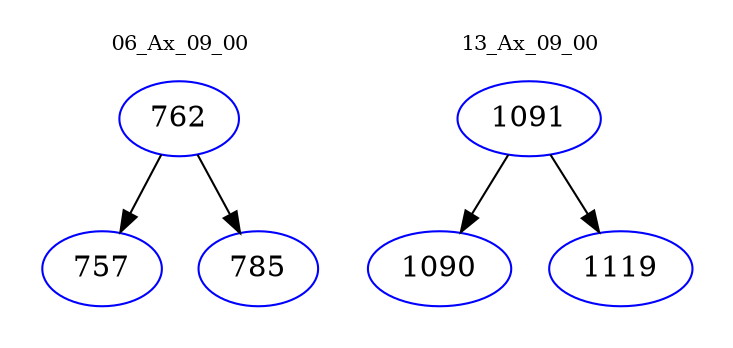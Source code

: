 digraph{
subgraph cluster_0 {
color = white
label = "06_Ax_09_00";
fontsize=10;
T0_762 [label="762", color="blue"]
T0_762 -> T0_757 [color="black"]
T0_757 [label="757", color="blue"]
T0_762 -> T0_785 [color="black"]
T0_785 [label="785", color="blue"]
}
subgraph cluster_1 {
color = white
label = "13_Ax_09_00";
fontsize=10;
T1_1091 [label="1091", color="blue"]
T1_1091 -> T1_1090 [color="black"]
T1_1090 [label="1090", color="blue"]
T1_1091 -> T1_1119 [color="black"]
T1_1119 [label="1119", color="blue"]
}
}

